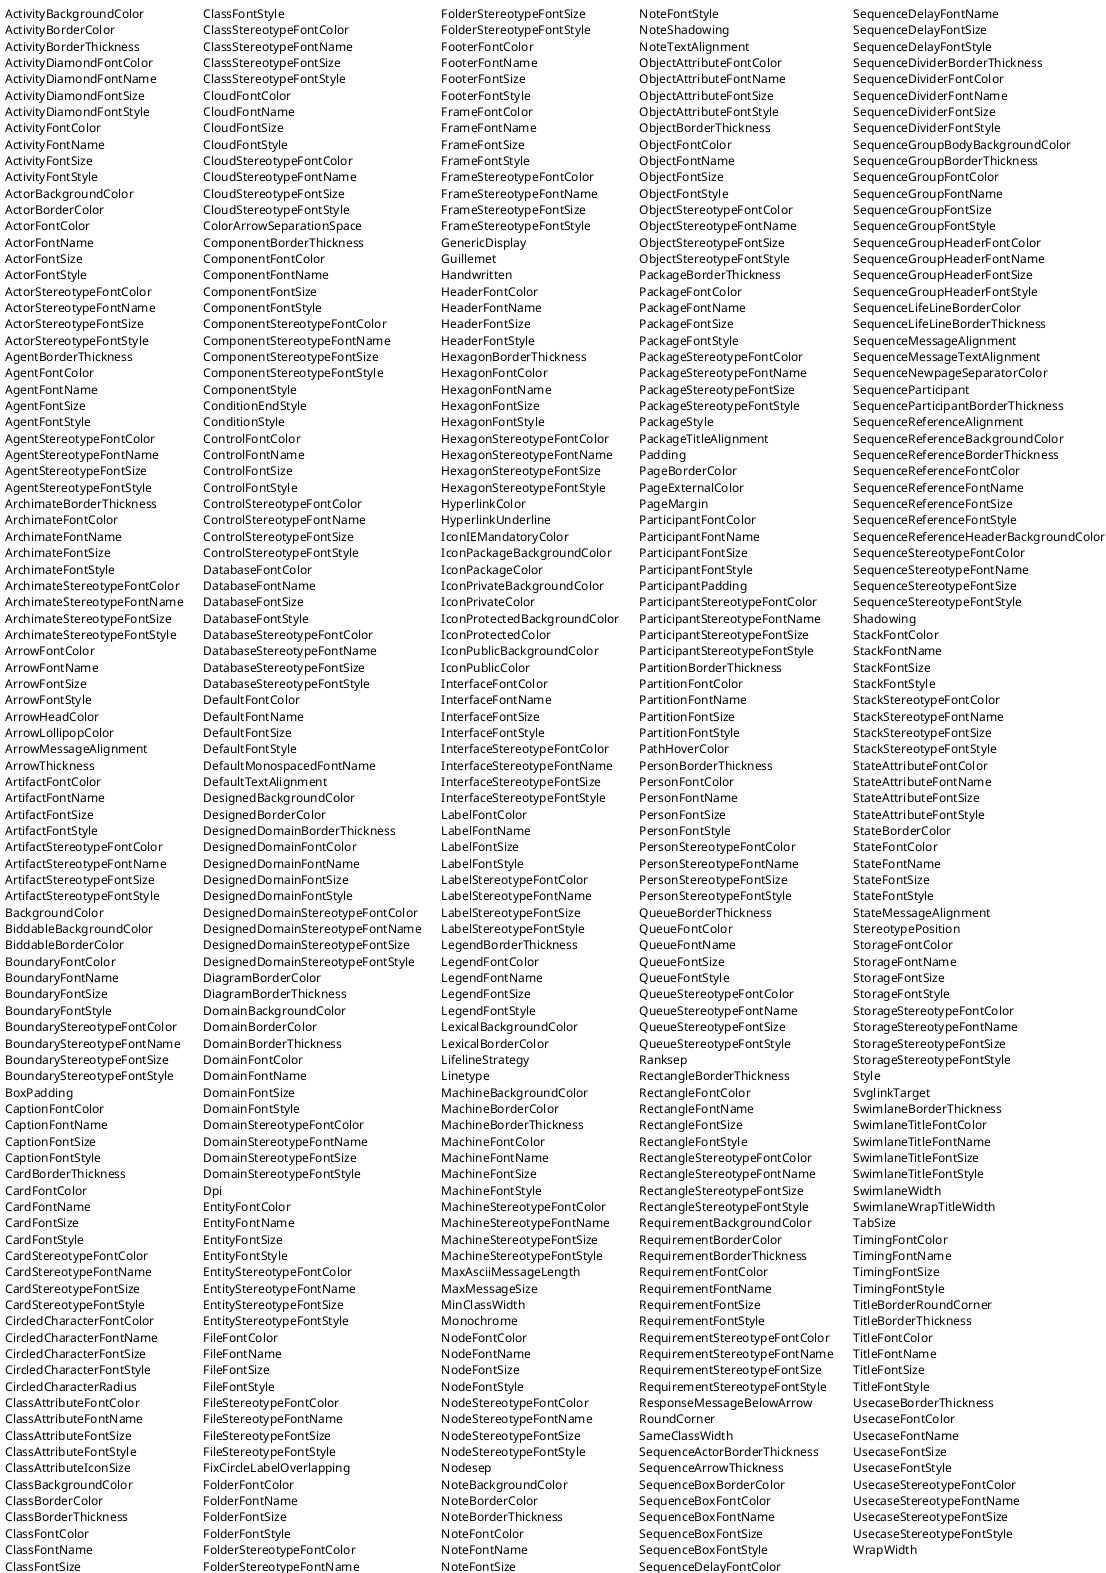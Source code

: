 ﻿@startuml
skinparam class{
    BackgroundColor LightGreen
}

skinparam object{
    BackgroundColor Cyan
}

skinparam json{
    BackgroundColor LightGreen
}

object recipe {
    * id INT
    meal_type CHAR
    recipe_name TEXT
    base64_image TEXT
    ingredients ingredient[]
    macros recipe_macros
    user_id INT
}

class ingredient <<(C,plum)>>{
    name TEXT
    grams FLOAT
    calories FLOAT
    fat FLOAT
    carbohydrates FLOAT
    protein FLOAT
    base64_image TEXT
}

class recipe_macros <<(C,plum)>>{
    total_calories FLOAT
    total_fat FLOAT
    total_carbs FLOAT
    total_protein FLOAT
}

recipe::ingredient ||--|{ ingredient
recipe::macros --|| recipe_macros

object recipe_instructions{
    * id INT
    instructions JSON
    recipe_id CONSTRAINT FOREIGN KEY INT
}

object ingredients{
    * id INT
    name TEXT
    calories FLOAT
    fat FLOAT
    carbohydrates FLOAT
    protein FLOAT
    base64_image TEXT
}
'Host=ep-calm-hall-a2mq9zfw.eu-central-1.aws.neon.tech;Database=neondb;Username=neondb_owner;Password=npg_6ShEtX3ndpxG
object users{
    * id UINT
    name TEXT
    password TEXT
    email TEXT
}

recipe::user_id -> users::id

json Instructions{
    "name":"Amatriciana",
    "steps": [
    {
        "step_number":1,
        "instruction": "Start by..."
    },
    {
        "step_number":2,
        "instruction": "Then, start with the..."
    },
    {
        "...":"..."
    }
    ],
    
    "notes": [
    {
        "note_number":1,
        "note_text": "By the way..."
    },
    {
        "note_number":2,
        "note_text": "Remember to..."
    },
    {
        "...":"..."
    }
    ]
}

recipe_instructions::recipe_id -> recipe::id
Instructions -> recipe_instructions::instructions

ingredient::name <- ingredients::name
ingredient::calories <- ingredients::calories
ingredient::fat <- ingredients::fat
ingredient::carbohydrates <- ingredients::carbohydrates
ingredient::protein <- ingredients::protein
ingredient::base64_image <- ingredients::base64_image
@enduml

@startuml
skinparameters
@enduml